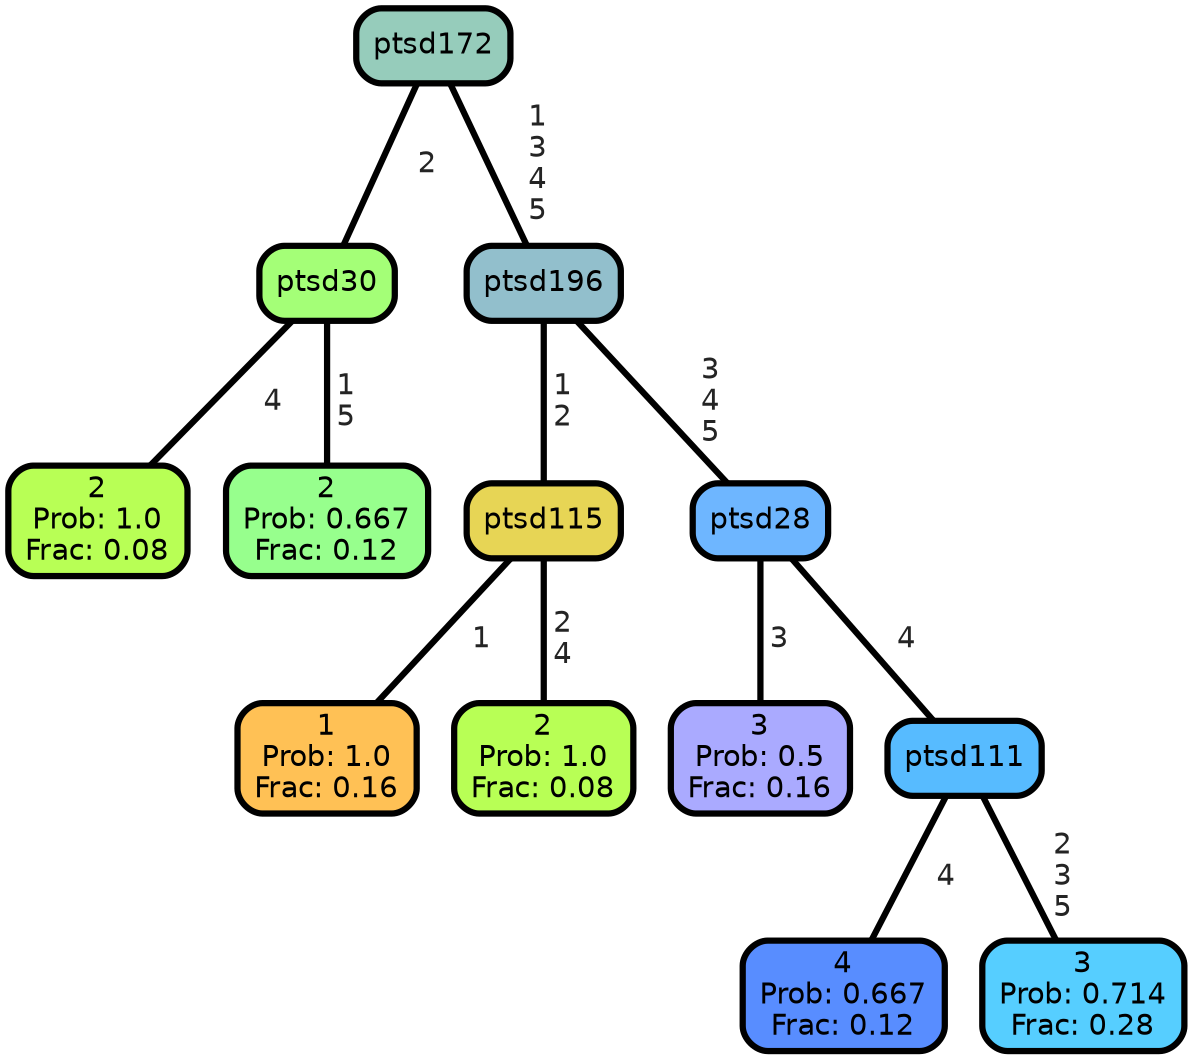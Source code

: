 graph Tree {
node [shape=box, style="filled, rounded",color="black",penwidth="3",fontcolor="black",                 fontname=helvetica] ;
graph [ranksep="0 equally", splines=straight,                 bgcolor=transparent, dpi=200] ;
edge [fontname=helvetica, fontweight=bold,fontcolor=grey14,color=black] ;
0 [label="2
Prob: 1.0
Frac: 0.08", fillcolor="#b8ff55"] ;
1 [label="ptsd30", fillcolor="#a4ff77"] ;
2 [label="2
Prob: 0.667
Frac: 0.12", fillcolor="#97ff8d"] ;
3 [label="ptsd172", fillcolor="#96ccbb"] ;
4 [label="1
Prob: 1.0
Frac: 0.16", fillcolor="#ffc155"] ;
5 [label="ptsd115", fillcolor="#e7d555"] ;
6 [label="2
Prob: 1.0
Frac: 0.08", fillcolor="#b8ff55"] ;
7 [label="ptsd196", fillcolor="#92bfcc"] ;
8 [label="3
Prob: 0.5
Frac: 0.16", fillcolor="#aaaaff"] ;
9 [label="ptsd28", fillcolor="#6eb6ff"] ;
10 [label="4
Prob: 0.667
Frac: 0.12", fillcolor="#588dff"] ;
11 [label="ptsd111", fillcolor="#57bbff"] ;
12 [label="3
Prob: 0.714
Frac: 0.28", fillcolor="#56ceff"] ;
1 -- 0 [label=" 4",penwidth=3] ;
1 -- 2 [label=" 1\n 5",penwidth=3] ;
3 -- 1 [label=" 2",penwidth=3] ;
3 -- 7 [label=" 1\n 3\n 4\n 5",penwidth=3] ;
5 -- 4 [label=" 1",penwidth=3] ;
5 -- 6 [label=" 2\n 4",penwidth=3] ;
7 -- 5 [label=" 1\n 2",penwidth=3] ;
7 -- 9 [label=" 3\n 4\n 5",penwidth=3] ;
9 -- 8 [label=" 3",penwidth=3] ;
9 -- 11 [label=" 4",penwidth=3] ;
11 -- 10 [label=" 4",penwidth=3] ;
11 -- 12 [label=" 2\n 3\n 5",penwidth=3] ;
{rank = same;}}